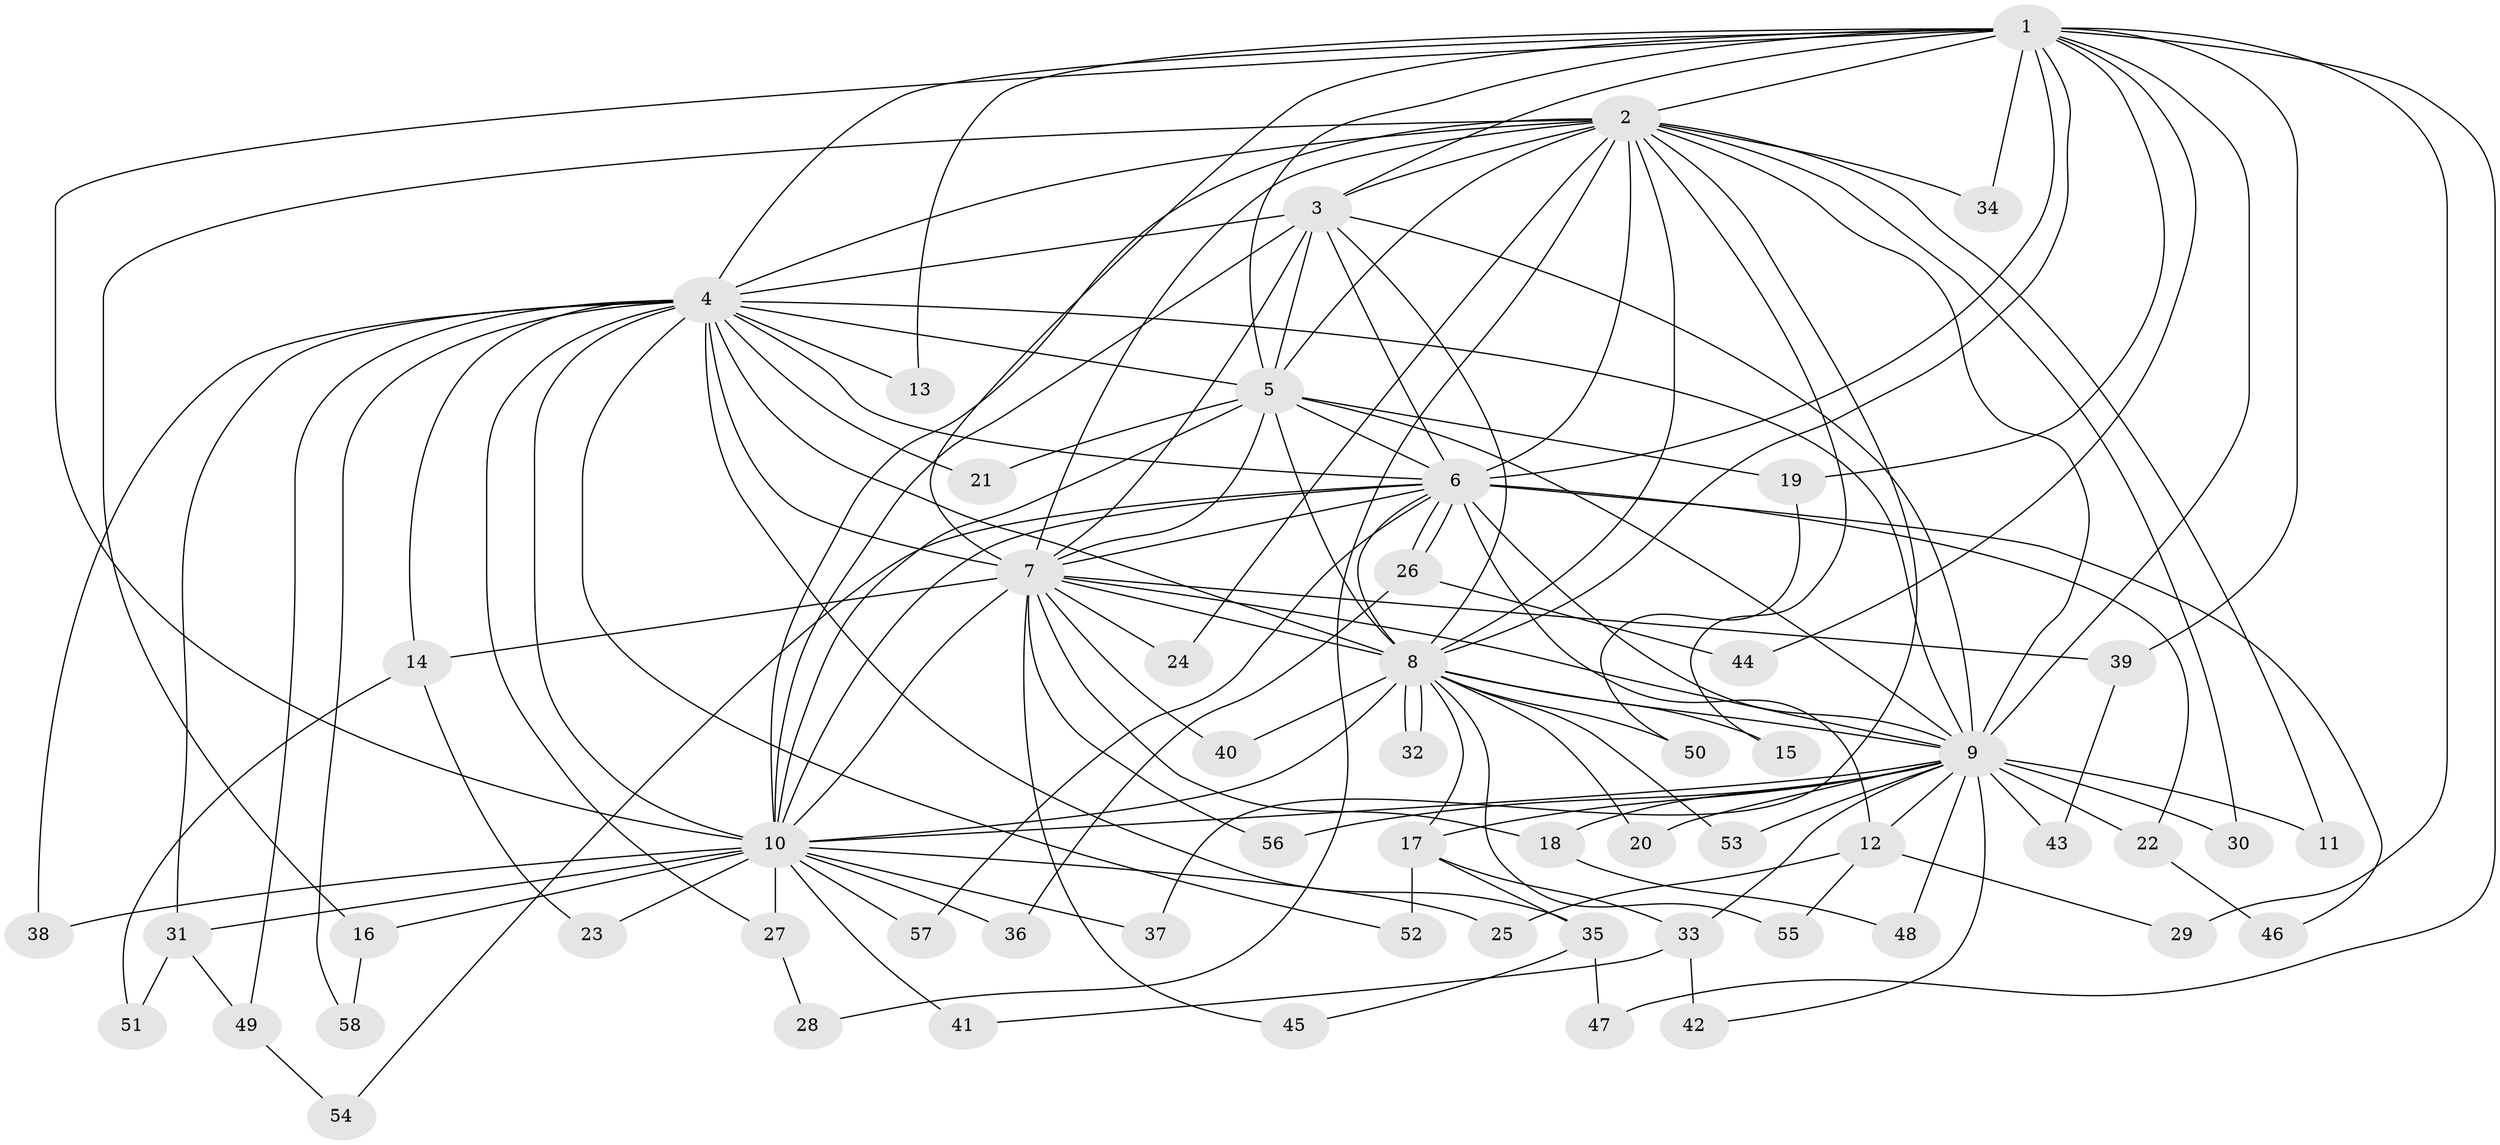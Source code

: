 // Generated by graph-tools (version 1.1) at 2025/49/03/09/25 03:49:43]
// undirected, 58 vertices, 141 edges
graph export_dot {
graph [start="1"]
  node [color=gray90,style=filled];
  1;
  2;
  3;
  4;
  5;
  6;
  7;
  8;
  9;
  10;
  11;
  12;
  13;
  14;
  15;
  16;
  17;
  18;
  19;
  20;
  21;
  22;
  23;
  24;
  25;
  26;
  27;
  28;
  29;
  30;
  31;
  32;
  33;
  34;
  35;
  36;
  37;
  38;
  39;
  40;
  41;
  42;
  43;
  44;
  45;
  46;
  47;
  48;
  49;
  50;
  51;
  52;
  53;
  54;
  55;
  56;
  57;
  58;
  1 -- 2;
  1 -- 3;
  1 -- 4;
  1 -- 5;
  1 -- 6;
  1 -- 7;
  1 -- 8;
  1 -- 9;
  1 -- 10;
  1 -- 13;
  1 -- 19;
  1 -- 29;
  1 -- 34;
  1 -- 39;
  1 -- 44;
  1 -- 47;
  2 -- 3;
  2 -- 4;
  2 -- 5;
  2 -- 6;
  2 -- 7;
  2 -- 8;
  2 -- 9;
  2 -- 10;
  2 -- 11;
  2 -- 15;
  2 -- 16;
  2 -- 24;
  2 -- 28;
  2 -- 30;
  2 -- 34;
  2 -- 37;
  3 -- 4;
  3 -- 5;
  3 -- 6;
  3 -- 7;
  3 -- 8;
  3 -- 9;
  3 -- 10;
  4 -- 5;
  4 -- 6;
  4 -- 7;
  4 -- 8;
  4 -- 9;
  4 -- 10;
  4 -- 13;
  4 -- 14;
  4 -- 21;
  4 -- 27;
  4 -- 31;
  4 -- 35;
  4 -- 38;
  4 -- 49;
  4 -- 52;
  4 -- 58;
  5 -- 6;
  5 -- 7;
  5 -- 8;
  5 -- 9;
  5 -- 10;
  5 -- 19;
  5 -- 21;
  6 -- 7;
  6 -- 8;
  6 -- 9;
  6 -- 10;
  6 -- 12;
  6 -- 22;
  6 -- 26;
  6 -- 26;
  6 -- 46;
  6 -- 54;
  6 -- 57;
  7 -- 8;
  7 -- 9;
  7 -- 10;
  7 -- 14;
  7 -- 18;
  7 -- 24;
  7 -- 39;
  7 -- 40;
  7 -- 45;
  7 -- 56;
  8 -- 9;
  8 -- 10;
  8 -- 15;
  8 -- 17;
  8 -- 20;
  8 -- 32;
  8 -- 32;
  8 -- 40;
  8 -- 50;
  8 -- 53;
  8 -- 55;
  9 -- 10;
  9 -- 11;
  9 -- 12;
  9 -- 17;
  9 -- 18;
  9 -- 20;
  9 -- 22;
  9 -- 30;
  9 -- 33;
  9 -- 42;
  9 -- 43;
  9 -- 48;
  9 -- 53;
  9 -- 56;
  10 -- 16;
  10 -- 23;
  10 -- 25;
  10 -- 27;
  10 -- 31;
  10 -- 36;
  10 -- 37;
  10 -- 38;
  10 -- 41;
  10 -- 57;
  12 -- 25;
  12 -- 29;
  12 -- 55;
  14 -- 23;
  14 -- 51;
  16 -- 58;
  17 -- 33;
  17 -- 35;
  17 -- 52;
  18 -- 48;
  19 -- 50;
  22 -- 46;
  26 -- 36;
  26 -- 44;
  27 -- 28;
  31 -- 49;
  31 -- 51;
  33 -- 41;
  33 -- 42;
  35 -- 45;
  35 -- 47;
  39 -- 43;
  49 -- 54;
}
